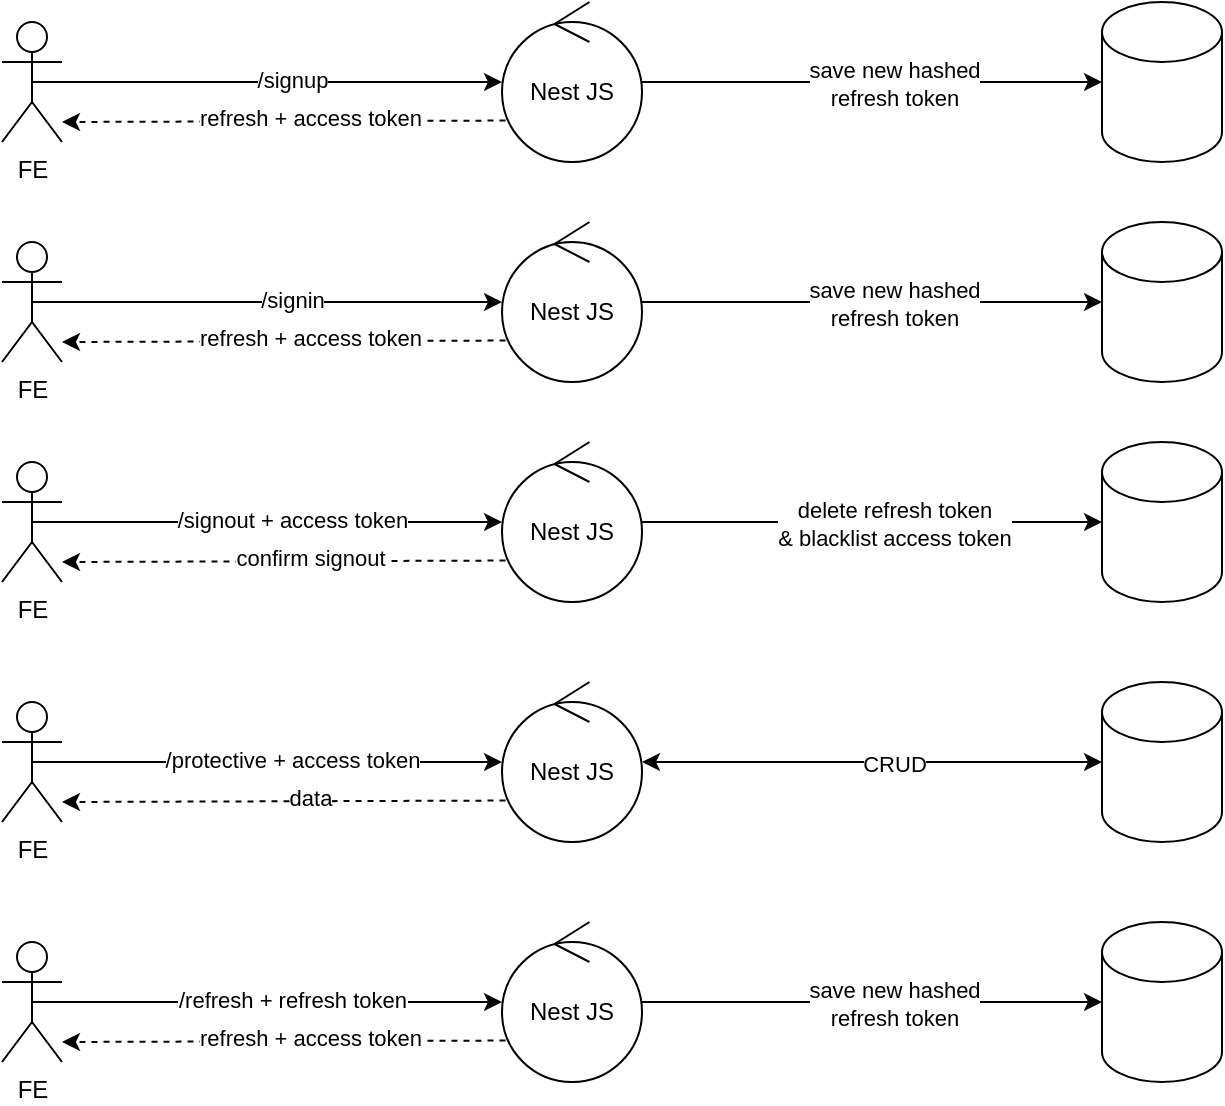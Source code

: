 <mxfile version="20.6.0" type="github">
  <diagram id="f8nmsmKIEpqZn3RPyCGc" name="Page-1">
    <mxGraphModel dx="711" dy="389" grid="1" gridSize="10" guides="1" tooltips="1" connect="1" arrows="1" fold="1" page="1" pageScale="1" pageWidth="850" pageHeight="1100" math="0" shadow="0">
      <root>
        <mxCell id="0" />
        <mxCell id="1" parent="0" />
        <mxCell id="iuJlFq4DCQ2vMh33Id__-6" style="edgeStyle=orthogonalEdgeStyle;rounded=0;orthogonalLoop=1;jettySize=auto;html=1;exitX=0.5;exitY=0.5;exitDx=0;exitDy=0;exitPerimeter=0;" edge="1" parent="1" source="iuJlFq4DCQ2vMh33Id__-1" target="iuJlFq4DCQ2vMh33Id__-3">
          <mxGeometry relative="1" as="geometry" />
        </mxCell>
        <mxCell id="iuJlFq4DCQ2vMh33Id__-7" value="/signup" style="edgeLabel;html=1;align=center;verticalAlign=middle;resizable=0;points=[];" vertex="1" connectable="0" parent="iuJlFq4DCQ2vMh33Id__-6">
          <mxGeometry x="0.102" y="1" relative="1" as="geometry">
            <mxPoint as="offset" />
          </mxGeometry>
        </mxCell>
        <mxCell id="iuJlFq4DCQ2vMh33Id__-1" value="FE" style="shape=umlActor;verticalLabelPosition=bottom;verticalAlign=top;html=1;outlineConnect=0;" vertex="1" parent="1">
          <mxGeometry x="230" y="170" width="30" height="60" as="geometry" />
        </mxCell>
        <mxCell id="iuJlFq4DCQ2vMh33Id__-2" value="" style="shape=cylinder3;whiteSpace=wrap;html=1;boundedLbl=1;backgroundOutline=1;size=15;" vertex="1" parent="1">
          <mxGeometry x="780" y="160" width="60" height="80" as="geometry" />
        </mxCell>
        <mxCell id="iuJlFq4DCQ2vMh33Id__-8" style="edgeStyle=orthogonalEdgeStyle;rounded=0;orthogonalLoop=1;jettySize=auto;html=1;entryX=0;entryY=0.5;entryDx=0;entryDy=0;entryPerimeter=0;" edge="1" parent="1" source="iuJlFq4DCQ2vMh33Id__-3" target="iuJlFq4DCQ2vMh33Id__-2">
          <mxGeometry relative="1" as="geometry" />
        </mxCell>
        <mxCell id="iuJlFq4DCQ2vMh33Id__-9" value="save new hashed&lt;br&gt;refresh token" style="edgeLabel;html=1;align=center;verticalAlign=middle;resizable=0;points=[];" vertex="1" connectable="0" parent="iuJlFq4DCQ2vMh33Id__-8">
          <mxGeometry x="0.09" y="-1" relative="1" as="geometry">
            <mxPoint as="offset" />
          </mxGeometry>
        </mxCell>
        <mxCell id="iuJlFq4DCQ2vMh33Id__-3" value="Nest JS" style="ellipse;shape=umlControl;whiteSpace=wrap;html=1;" vertex="1" parent="1">
          <mxGeometry x="480" y="160" width="70" height="80" as="geometry" />
        </mxCell>
        <mxCell id="iuJlFq4DCQ2vMh33Id__-11" value="" style="endArrow=classic;html=1;rounded=0;exitX=0.025;exitY=0.741;exitDx=0;exitDy=0;exitPerimeter=0;dashed=1;" edge="1" parent="1" source="iuJlFq4DCQ2vMh33Id__-3">
          <mxGeometry width="50" height="50" relative="1" as="geometry">
            <mxPoint x="470" y="220" as="sourcePoint" />
            <mxPoint x="260" y="220" as="targetPoint" />
          </mxGeometry>
        </mxCell>
        <mxCell id="iuJlFq4DCQ2vMh33Id__-12" value="refresh + access token" style="edgeLabel;html=1;align=center;verticalAlign=middle;resizable=0;points=[];" vertex="1" connectable="0" parent="iuJlFq4DCQ2vMh33Id__-11">
          <mxGeometry x="-0.119" y="-2" relative="1" as="geometry">
            <mxPoint as="offset" />
          </mxGeometry>
        </mxCell>
        <mxCell id="iuJlFq4DCQ2vMh33Id__-13" style="edgeStyle=orthogonalEdgeStyle;rounded=0;orthogonalLoop=1;jettySize=auto;html=1;exitX=0.5;exitY=0.5;exitDx=0;exitDy=0;exitPerimeter=0;" edge="1" parent="1" source="iuJlFq4DCQ2vMh33Id__-15" target="iuJlFq4DCQ2vMh33Id__-19">
          <mxGeometry relative="1" as="geometry" />
        </mxCell>
        <mxCell id="iuJlFq4DCQ2vMh33Id__-14" value="/signin" style="edgeLabel;html=1;align=center;verticalAlign=middle;resizable=0;points=[];" vertex="1" connectable="0" parent="iuJlFq4DCQ2vMh33Id__-13">
          <mxGeometry x="0.102" y="1" relative="1" as="geometry">
            <mxPoint as="offset" />
          </mxGeometry>
        </mxCell>
        <mxCell id="iuJlFq4DCQ2vMh33Id__-15" value="FE" style="shape=umlActor;verticalLabelPosition=bottom;verticalAlign=top;html=1;outlineConnect=0;" vertex="1" parent="1">
          <mxGeometry x="230" y="280" width="30" height="60" as="geometry" />
        </mxCell>
        <mxCell id="iuJlFq4DCQ2vMh33Id__-16" value="" style="shape=cylinder3;whiteSpace=wrap;html=1;boundedLbl=1;backgroundOutline=1;size=15;" vertex="1" parent="1">
          <mxGeometry x="780" y="270" width="60" height="80" as="geometry" />
        </mxCell>
        <mxCell id="iuJlFq4DCQ2vMh33Id__-17" style="edgeStyle=orthogonalEdgeStyle;rounded=0;orthogonalLoop=1;jettySize=auto;html=1;entryX=0;entryY=0.5;entryDx=0;entryDy=0;entryPerimeter=0;" edge="1" parent="1" source="iuJlFq4DCQ2vMh33Id__-19" target="iuJlFq4DCQ2vMh33Id__-16">
          <mxGeometry relative="1" as="geometry" />
        </mxCell>
        <mxCell id="iuJlFq4DCQ2vMh33Id__-18" value="save new hashed&lt;br&gt;refresh token" style="edgeLabel;html=1;align=center;verticalAlign=middle;resizable=0;points=[];" vertex="1" connectable="0" parent="iuJlFq4DCQ2vMh33Id__-17">
          <mxGeometry x="0.09" y="-1" relative="1" as="geometry">
            <mxPoint as="offset" />
          </mxGeometry>
        </mxCell>
        <mxCell id="iuJlFq4DCQ2vMh33Id__-19" value="Nest JS" style="ellipse;shape=umlControl;whiteSpace=wrap;html=1;" vertex="1" parent="1">
          <mxGeometry x="480" y="270" width="70" height="80" as="geometry" />
        </mxCell>
        <mxCell id="iuJlFq4DCQ2vMh33Id__-20" value="" style="endArrow=classic;html=1;rounded=0;exitX=0.025;exitY=0.741;exitDx=0;exitDy=0;exitPerimeter=0;dashed=1;" edge="1" parent="1" source="iuJlFq4DCQ2vMh33Id__-19">
          <mxGeometry width="50" height="50" relative="1" as="geometry">
            <mxPoint x="470" y="330" as="sourcePoint" />
            <mxPoint x="260.0" y="330" as="targetPoint" />
          </mxGeometry>
        </mxCell>
        <mxCell id="iuJlFq4DCQ2vMh33Id__-21" value="refresh + access token" style="edgeLabel;html=1;align=center;verticalAlign=middle;resizable=0;points=[];" vertex="1" connectable="0" parent="iuJlFq4DCQ2vMh33Id__-20">
          <mxGeometry x="-0.119" y="-2" relative="1" as="geometry">
            <mxPoint as="offset" />
          </mxGeometry>
        </mxCell>
        <mxCell id="iuJlFq4DCQ2vMh33Id__-37" style="edgeStyle=orthogonalEdgeStyle;rounded=0;orthogonalLoop=1;jettySize=auto;html=1;exitX=0.5;exitY=0.5;exitDx=0;exitDy=0;exitPerimeter=0;" edge="1" parent="1" source="iuJlFq4DCQ2vMh33Id__-39" target="iuJlFq4DCQ2vMh33Id__-43">
          <mxGeometry relative="1" as="geometry" />
        </mxCell>
        <mxCell id="iuJlFq4DCQ2vMh33Id__-38" value="/signout + access token" style="edgeLabel;html=1;align=center;verticalAlign=middle;resizable=0;points=[];" vertex="1" connectable="0" parent="iuJlFq4DCQ2vMh33Id__-37">
          <mxGeometry x="0.102" y="1" relative="1" as="geometry">
            <mxPoint as="offset" />
          </mxGeometry>
        </mxCell>
        <mxCell id="iuJlFq4DCQ2vMh33Id__-39" value="FE" style="shape=umlActor;verticalLabelPosition=bottom;verticalAlign=top;html=1;outlineConnect=0;" vertex="1" parent="1">
          <mxGeometry x="230" y="390" width="30" height="60" as="geometry" />
        </mxCell>
        <mxCell id="iuJlFq4DCQ2vMh33Id__-40" value="" style="shape=cylinder3;whiteSpace=wrap;html=1;boundedLbl=1;backgroundOutline=1;size=15;" vertex="1" parent="1">
          <mxGeometry x="780" y="380" width="60" height="80" as="geometry" />
        </mxCell>
        <mxCell id="iuJlFq4DCQ2vMh33Id__-41" style="edgeStyle=orthogonalEdgeStyle;rounded=0;orthogonalLoop=1;jettySize=auto;html=1;entryX=0;entryY=0.5;entryDx=0;entryDy=0;entryPerimeter=0;" edge="1" parent="1" source="iuJlFq4DCQ2vMh33Id__-43" target="iuJlFq4DCQ2vMh33Id__-40">
          <mxGeometry relative="1" as="geometry" />
        </mxCell>
        <mxCell id="iuJlFq4DCQ2vMh33Id__-42" value="delete refresh token&lt;br&gt;&amp;amp; blacklist access token" style="edgeLabel;html=1;align=center;verticalAlign=middle;resizable=0;points=[];" vertex="1" connectable="0" parent="iuJlFq4DCQ2vMh33Id__-41">
          <mxGeometry x="0.09" y="-1" relative="1" as="geometry">
            <mxPoint as="offset" />
          </mxGeometry>
        </mxCell>
        <mxCell id="iuJlFq4DCQ2vMh33Id__-43" value="Nest JS" style="ellipse;shape=umlControl;whiteSpace=wrap;html=1;" vertex="1" parent="1">
          <mxGeometry x="480" y="380" width="70" height="80" as="geometry" />
        </mxCell>
        <mxCell id="iuJlFq4DCQ2vMh33Id__-44" value="" style="endArrow=classic;html=1;rounded=0;exitX=0.025;exitY=0.741;exitDx=0;exitDy=0;exitPerimeter=0;dashed=1;" edge="1" parent="1" source="iuJlFq4DCQ2vMh33Id__-43">
          <mxGeometry width="50" height="50" relative="1" as="geometry">
            <mxPoint x="470" y="440" as="sourcePoint" />
            <mxPoint x="260" y="440" as="targetPoint" />
          </mxGeometry>
        </mxCell>
        <mxCell id="iuJlFq4DCQ2vMh33Id__-45" value="confirm signout" style="edgeLabel;html=1;align=center;verticalAlign=middle;resizable=0;points=[];" vertex="1" connectable="0" parent="iuJlFq4DCQ2vMh33Id__-44">
          <mxGeometry x="-0.119" y="-2" relative="1" as="geometry">
            <mxPoint as="offset" />
          </mxGeometry>
        </mxCell>
        <mxCell id="iuJlFq4DCQ2vMh33Id__-46" style="edgeStyle=orthogonalEdgeStyle;rounded=0;orthogonalLoop=1;jettySize=auto;html=1;exitX=0.5;exitY=0.5;exitDx=0;exitDy=0;exitPerimeter=0;" edge="1" parent="1" source="iuJlFq4DCQ2vMh33Id__-48" target="iuJlFq4DCQ2vMh33Id__-52">
          <mxGeometry relative="1" as="geometry" />
        </mxCell>
        <mxCell id="iuJlFq4DCQ2vMh33Id__-47" value="/protective + access token" style="edgeLabel;html=1;align=center;verticalAlign=middle;resizable=0;points=[];" vertex="1" connectable="0" parent="iuJlFq4DCQ2vMh33Id__-46">
          <mxGeometry x="0.102" y="1" relative="1" as="geometry">
            <mxPoint as="offset" />
          </mxGeometry>
        </mxCell>
        <mxCell id="iuJlFq4DCQ2vMh33Id__-48" value="FE" style="shape=umlActor;verticalLabelPosition=bottom;verticalAlign=top;html=1;outlineConnect=0;" vertex="1" parent="1">
          <mxGeometry x="230" y="510" width="30" height="60" as="geometry" />
        </mxCell>
        <mxCell id="iuJlFq4DCQ2vMh33Id__-49" value="" style="shape=cylinder3;whiteSpace=wrap;html=1;boundedLbl=1;backgroundOutline=1;size=15;" vertex="1" parent="1">
          <mxGeometry x="780" y="500" width="60" height="80" as="geometry" />
        </mxCell>
        <mxCell id="iuJlFq4DCQ2vMh33Id__-50" style="edgeStyle=orthogonalEdgeStyle;rounded=0;orthogonalLoop=1;jettySize=auto;html=1;entryX=0;entryY=0.5;entryDx=0;entryDy=0;entryPerimeter=0;startArrow=classic;startFill=1;" edge="1" parent="1" source="iuJlFq4DCQ2vMh33Id__-52" target="iuJlFq4DCQ2vMh33Id__-49">
          <mxGeometry relative="1" as="geometry" />
        </mxCell>
        <mxCell id="iuJlFq4DCQ2vMh33Id__-51" value="CRUD" style="edgeLabel;html=1;align=center;verticalAlign=middle;resizable=0;points=[];" vertex="1" connectable="0" parent="iuJlFq4DCQ2vMh33Id__-50">
          <mxGeometry x="0.09" y="-1" relative="1" as="geometry">
            <mxPoint as="offset" />
          </mxGeometry>
        </mxCell>
        <mxCell id="iuJlFq4DCQ2vMh33Id__-52" value="Nest JS" style="ellipse;shape=umlControl;whiteSpace=wrap;html=1;" vertex="1" parent="1">
          <mxGeometry x="480" y="500" width="70" height="80" as="geometry" />
        </mxCell>
        <mxCell id="iuJlFq4DCQ2vMh33Id__-53" value="" style="endArrow=classic;html=1;rounded=0;exitX=0.025;exitY=0.741;exitDx=0;exitDy=0;exitPerimeter=0;dashed=1;" edge="1" parent="1" source="iuJlFq4DCQ2vMh33Id__-52">
          <mxGeometry width="50" height="50" relative="1" as="geometry">
            <mxPoint x="470" y="560" as="sourcePoint" />
            <mxPoint x="260" y="560" as="targetPoint" />
          </mxGeometry>
        </mxCell>
        <mxCell id="iuJlFq4DCQ2vMh33Id__-54" value="data" style="edgeLabel;html=1;align=center;verticalAlign=middle;resizable=0;points=[];" vertex="1" connectable="0" parent="iuJlFq4DCQ2vMh33Id__-53">
          <mxGeometry x="-0.119" y="-2" relative="1" as="geometry">
            <mxPoint as="offset" />
          </mxGeometry>
        </mxCell>
        <mxCell id="iuJlFq4DCQ2vMh33Id__-55" style="edgeStyle=orthogonalEdgeStyle;rounded=0;orthogonalLoop=1;jettySize=auto;html=1;exitX=0.5;exitY=0.5;exitDx=0;exitDy=0;exitPerimeter=0;" edge="1" parent="1" source="iuJlFq4DCQ2vMh33Id__-57" target="iuJlFq4DCQ2vMh33Id__-61">
          <mxGeometry relative="1" as="geometry" />
        </mxCell>
        <mxCell id="iuJlFq4DCQ2vMh33Id__-56" value="/refresh + refresh token" style="edgeLabel;html=1;align=center;verticalAlign=middle;resizable=0;points=[];" vertex="1" connectable="0" parent="iuJlFq4DCQ2vMh33Id__-55">
          <mxGeometry x="0.102" y="1" relative="1" as="geometry">
            <mxPoint as="offset" />
          </mxGeometry>
        </mxCell>
        <mxCell id="iuJlFq4DCQ2vMh33Id__-57" value="FE" style="shape=umlActor;verticalLabelPosition=bottom;verticalAlign=top;html=1;outlineConnect=0;" vertex="1" parent="1">
          <mxGeometry x="230" y="630" width="30" height="60" as="geometry" />
        </mxCell>
        <mxCell id="iuJlFq4DCQ2vMh33Id__-58" value="" style="shape=cylinder3;whiteSpace=wrap;html=1;boundedLbl=1;backgroundOutline=1;size=15;" vertex="1" parent="1">
          <mxGeometry x="780" y="620" width="60" height="80" as="geometry" />
        </mxCell>
        <mxCell id="iuJlFq4DCQ2vMh33Id__-59" style="edgeStyle=orthogonalEdgeStyle;rounded=0;orthogonalLoop=1;jettySize=auto;html=1;entryX=0;entryY=0.5;entryDx=0;entryDy=0;entryPerimeter=0;startArrow=none;startFill=0;" edge="1" parent="1" source="iuJlFq4DCQ2vMh33Id__-61" target="iuJlFq4DCQ2vMh33Id__-58">
          <mxGeometry relative="1" as="geometry" />
        </mxCell>
        <mxCell id="iuJlFq4DCQ2vMh33Id__-60" value="save new hashed&lt;br&gt;refresh token" style="edgeLabel;html=1;align=center;verticalAlign=middle;resizable=0;points=[];" vertex="1" connectable="0" parent="iuJlFq4DCQ2vMh33Id__-59">
          <mxGeometry x="0.09" y="-1" relative="1" as="geometry">
            <mxPoint as="offset" />
          </mxGeometry>
        </mxCell>
        <mxCell id="iuJlFq4DCQ2vMh33Id__-61" value="Nest JS" style="ellipse;shape=umlControl;whiteSpace=wrap;html=1;" vertex="1" parent="1">
          <mxGeometry x="480" y="620" width="70" height="80" as="geometry" />
        </mxCell>
        <mxCell id="iuJlFq4DCQ2vMh33Id__-62" value="" style="endArrow=classic;html=1;rounded=0;exitX=0.025;exitY=0.741;exitDx=0;exitDy=0;exitPerimeter=0;dashed=1;" edge="1" parent="1" source="iuJlFq4DCQ2vMh33Id__-61">
          <mxGeometry width="50" height="50" relative="1" as="geometry">
            <mxPoint x="470" y="680" as="sourcePoint" />
            <mxPoint x="260" y="680" as="targetPoint" />
          </mxGeometry>
        </mxCell>
        <mxCell id="iuJlFq4DCQ2vMh33Id__-63" value="refresh + access token" style="edgeLabel;html=1;align=center;verticalAlign=middle;resizable=0;points=[];" vertex="1" connectable="0" parent="iuJlFq4DCQ2vMh33Id__-62">
          <mxGeometry x="-0.119" y="-2" relative="1" as="geometry">
            <mxPoint as="offset" />
          </mxGeometry>
        </mxCell>
      </root>
    </mxGraphModel>
  </diagram>
</mxfile>
